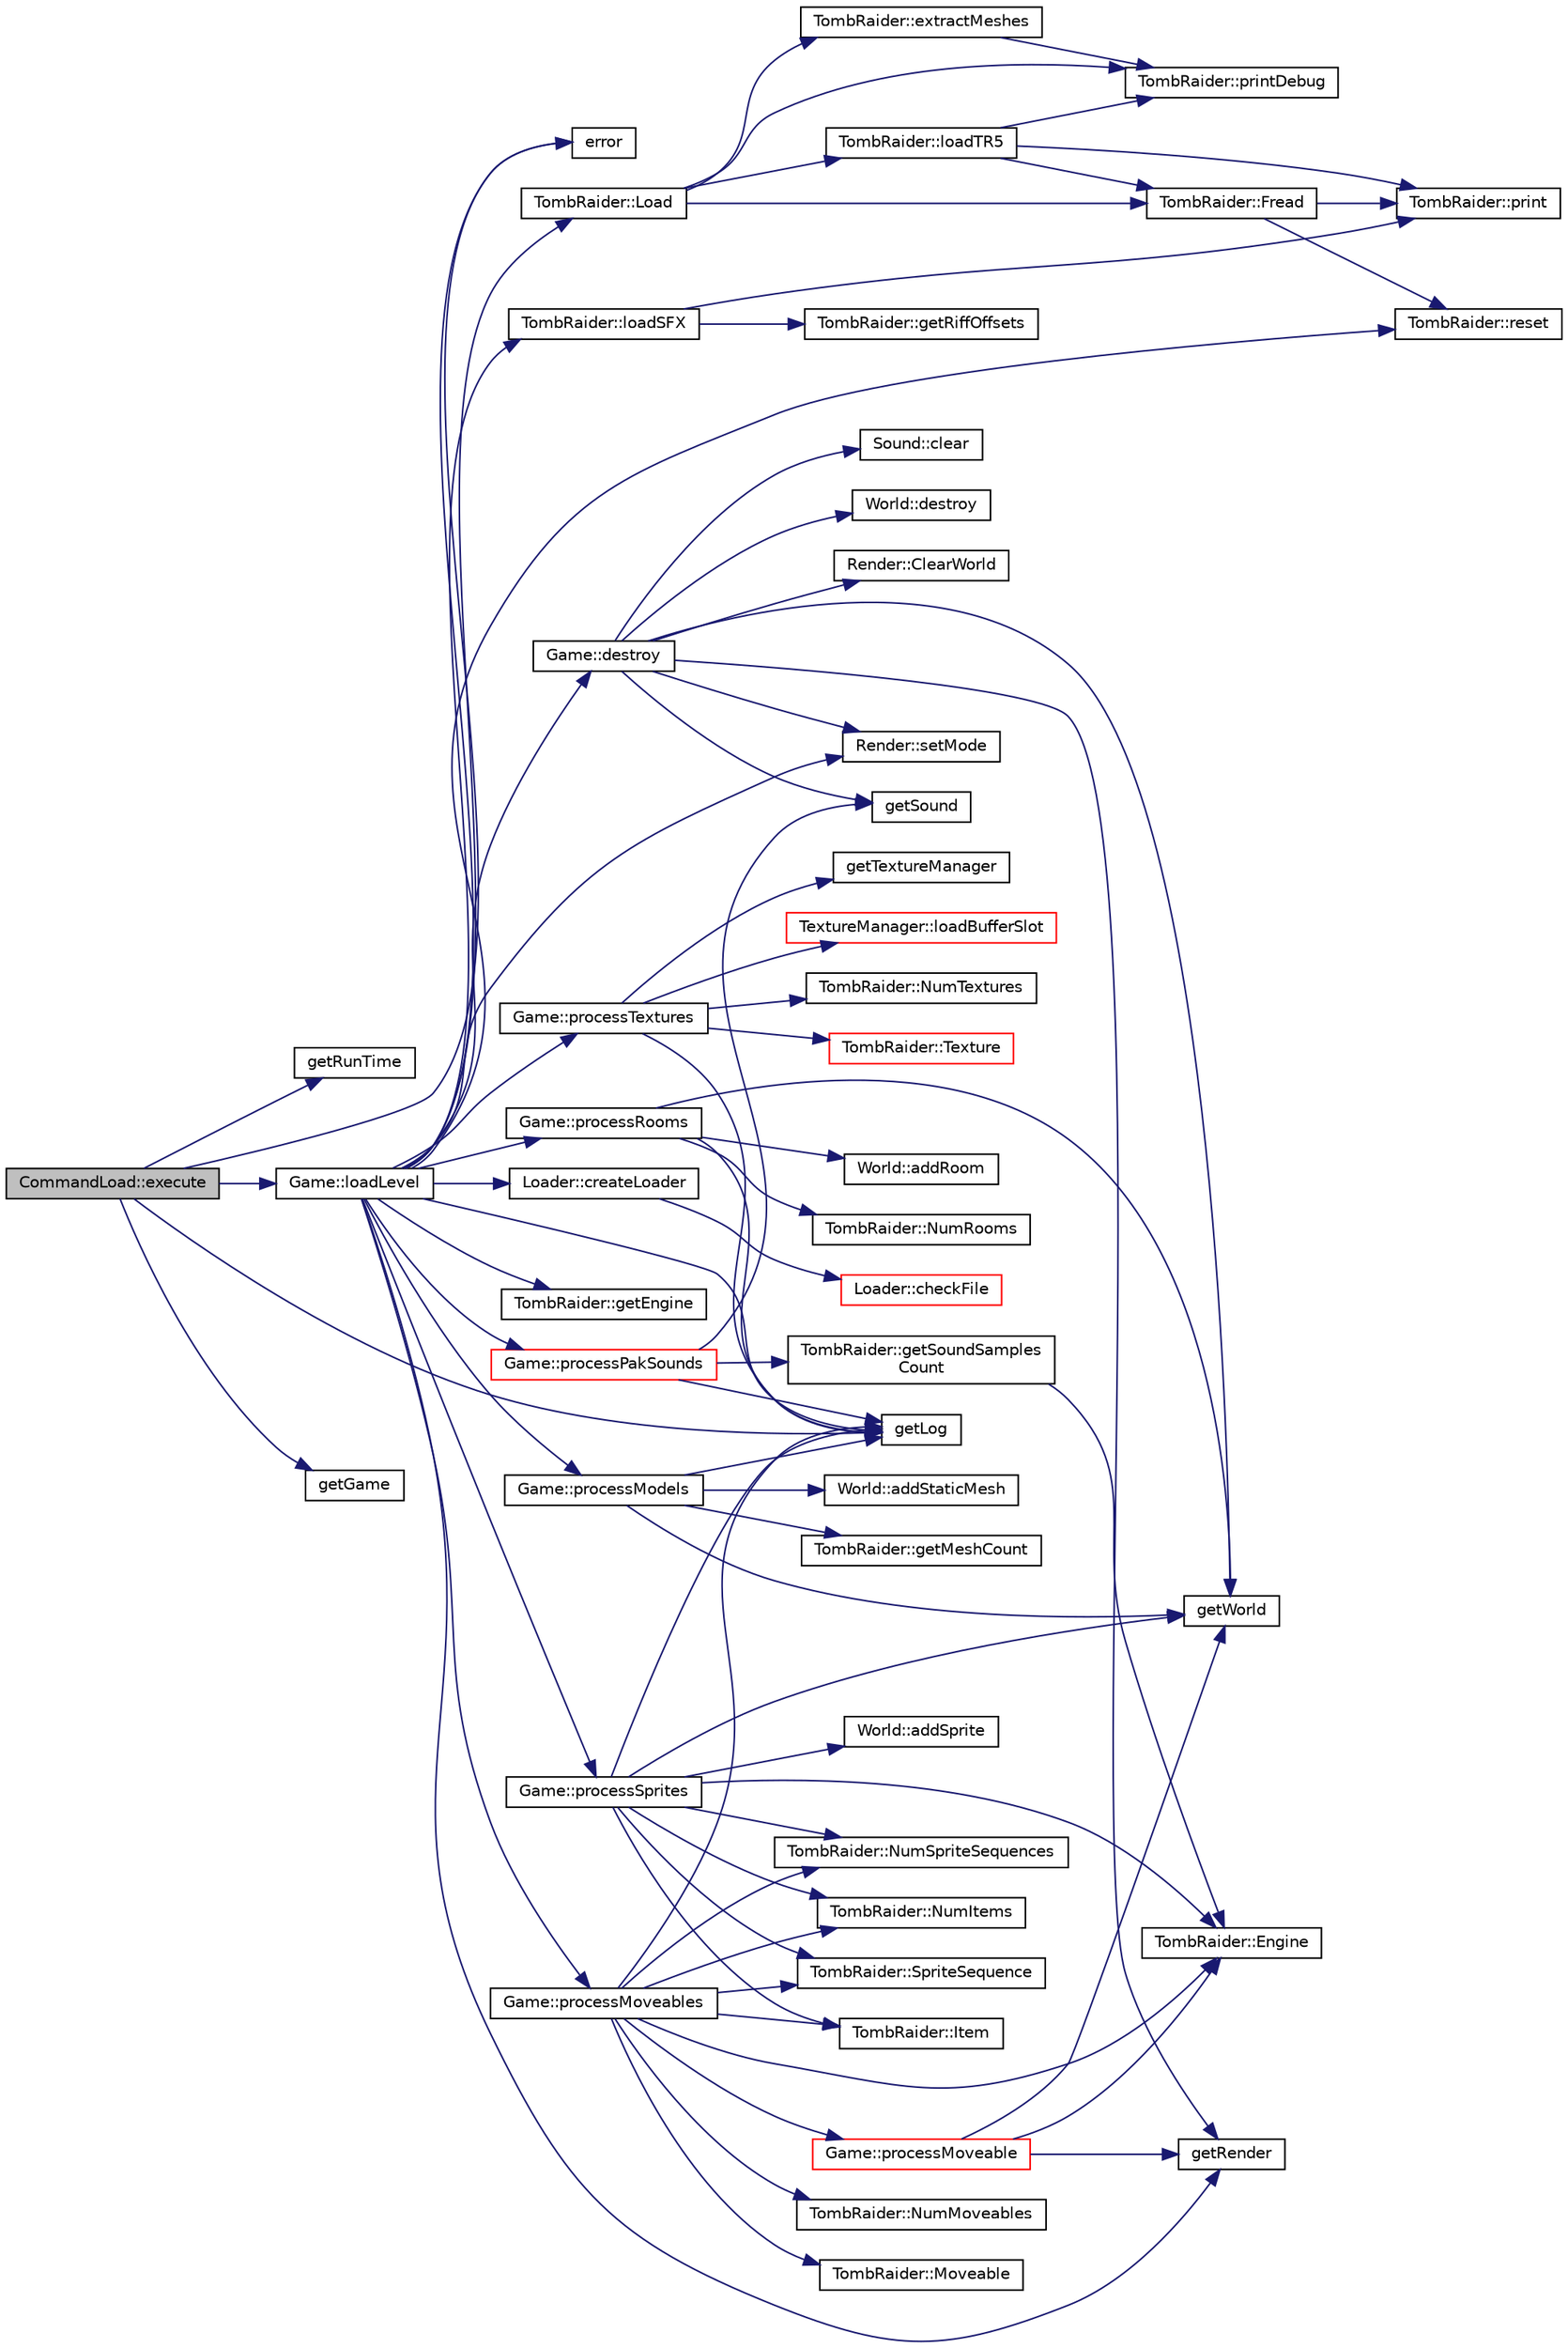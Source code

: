 digraph "CommandLoad::execute"
{
 // INTERACTIVE_SVG=YES
  edge [fontname="Helvetica",fontsize="10",labelfontname="Helvetica",labelfontsize="10"];
  node [fontname="Helvetica",fontsize="10",shape=record];
  rankdir="LR";
  Node1 [label="CommandLoad::execute",height=0.2,width=0.4,color="black", fillcolor="grey75", style="filled" fontcolor="black"];
  Node1 -> Node2 [color="midnightblue",fontsize="10",style="solid",fontname="Helvetica"];
  Node2 [label="getRunTime",height=0.2,width=0.4,color="black", fillcolor="white", style="filled",URL="$_run_time_8h.html#a5725e2249d7e2af1a5c46bbd31084a85"];
  Node1 -> Node3 [color="midnightblue",fontsize="10",style="solid",fontname="Helvetica"];
  Node3 [label="getLog",height=0.2,width=0.4,color="black", fillcolor="white", style="filled",URL="$_log_8h.html#aa2f604b13755d77658307017af86624a"];
  Node1 -> Node4 [color="midnightblue",fontsize="10",style="solid",fontname="Helvetica"];
  Node4 [label="error",height=0.2,width=0.4,color="black", fillcolor="white", style="filled",URL="$commander_8c.html#a9a17d0c19f2fb4ee55752f4b6840331e"];
  Node1 -> Node5 [color="midnightblue",fontsize="10",style="solid",fontname="Helvetica"];
  Node5 [label="getGame",height=0.2,width=0.4,color="black", fillcolor="white", style="filled",URL="$_game_8h.html#a37da78d5bcf85296a978f23c73c49320"];
  Node1 -> Node6 [color="midnightblue",fontsize="10",style="solid",fontname="Helvetica"];
  Node6 [label="Game::loadLevel",height=0.2,width=0.4,color="black", fillcolor="white", style="filled",URL="$class_game.html#a864d3ae5a554c8857118c48253ef7646"];
  Node6 -> Node7 [color="midnightblue",fontsize="10",style="solid",fontname="Helvetica"];
  Node7 [label="Game::destroy",height=0.2,width=0.4,color="black", fillcolor="white", style="filled",URL="$class_game.html#a9896347cdc3da739d0099fbd7645b796"];
  Node7 -> Node8 [color="midnightblue",fontsize="10",style="solid",fontname="Helvetica"];
  Node8 [label="getRender",height=0.2,width=0.4,color="black", fillcolor="white", style="filled",URL="$_render_8h.html#a812cfcbdabb65847ea87dfed9fafc69d"];
  Node7 -> Node9 [color="midnightblue",fontsize="10",style="solid",fontname="Helvetica"];
  Node9 [label="Render::setMode",height=0.2,width=0.4,color="black", fillcolor="white", style="filled",URL="$class_render.html#aa18327e9b23384b3ccb939a143a4b5c2"];
  Node7 -> Node10 [color="midnightblue",fontsize="10",style="solid",fontname="Helvetica"];
  Node10 [label="getWorld",height=0.2,width=0.4,color="black", fillcolor="white", style="filled",URL="$_world_8h.html#abea1a794341f4259c16d914064e97528"];
  Node7 -> Node11 [color="midnightblue",fontsize="10",style="solid",fontname="Helvetica"];
  Node11 [label="World::destroy",height=0.2,width=0.4,color="black", fillcolor="white", style="filled",URL="$class_world.html#a02d69ed7161ba4b4cb07471eb1bf2ec9",tooltip="Clears all data in world. "];
  Node7 -> Node12 [color="midnightblue",fontsize="10",style="solid",fontname="Helvetica"];
  Node12 [label="Render::ClearWorld",height=0.2,width=0.4,color="black", fillcolor="white", style="filled",URL="$class_render.html#a6b4ecc3f447a33adbd20dd3e4b339130"];
  Node7 -> Node13 [color="midnightblue",fontsize="10",style="solid",fontname="Helvetica"];
  Node13 [label="getSound",height=0.2,width=0.4,color="black", fillcolor="white", style="filled",URL="$_sound_8h.html#a0aafbf3a7424dbaa94d85640abc6c25e"];
  Node7 -> Node14 [color="midnightblue",fontsize="10",style="solid",fontname="Helvetica"];
  Node14 [label="Sound::clear",height=0.2,width=0.4,color="black", fillcolor="white", style="filled",URL="$class_sound.html#a3703ca3354dec4de922240455987aff3",tooltip="Remove all loaded sounds. "];
  Node6 -> Node3 [color="midnightblue",fontsize="10",style="solid",fontname="Helvetica"];
  Node6 -> Node4 [color="midnightblue",fontsize="10",style="solid",fontname="Helvetica"];
  Node6 -> Node15 [color="midnightblue",fontsize="10",style="solid",fontname="Helvetica"];
  Node15 [label="Loader::createLoader",height=0.2,width=0.4,color="black", fillcolor="white", style="filled",URL="$class_loader.html#aad41b5f79ead0d793c74f4d22c46ef09"];
  Node15 -> Node16 [color="midnightblue",fontsize="10",style="solid",fontname="Helvetica"];
  Node16 [label="Loader::checkFile",height=0.2,width=0.4,color="red", fillcolor="white", style="filled",URL="$class_loader.html#a446e74237994f200e445b5905f42ad32"];
  Node6 -> Node17 [color="midnightblue",fontsize="10",style="solid",fontname="Helvetica"];
  Node17 [label="TombRaider::Load",height=0.2,width=0.4,color="black", fillcolor="white", style="filled",URL="$class_tomb_raider.html#ab102c2f3f6e620a7ec2845f95c4fb589",tooltip="Loads TombRaider 1-5 pak into memory and does some processing. "];
  Node17 -> Node18 [color="midnightblue",fontsize="10",style="solid",fontname="Helvetica"];
  Node18 [label="TombRaider::Fread",height=0.2,width=0.4,color="black", fillcolor="white", style="filled",URL="$class_tomb_raider.html#a1ad7e8d383c430839d106d510b5b465a"];
  Node18 -> Node19 [color="midnightblue",fontsize="10",style="solid",fontname="Helvetica"];
  Node19 [label="TombRaider::print",height=0.2,width=0.4,color="black", fillcolor="white", style="filled",URL="$class_tomb_raider.html#a0789f85ca23981025700c29214cfa8f3"];
  Node18 -> Node20 [color="midnightblue",fontsize="10",style="solid",fontname="Helvetica"];
  Node20 [label="TombRaider::reset",height=0.2,width=0.4,color="black", fillcolor="white", style="filled",URL="$class_tomb_raider.html#a2aa2d3c97b5f39f058241f8ae78177b2"];
  Node17 -> Node21 [color="midnightblue",fontsize="10",style="solid",fontname="Helvetica"];
  Node21 [label="TombRaider::printDebug",height=0.2,width=0.4,color="black", fillcolor="white", style="filled",URL="$class_tomb_raider.html#a4d181c429dc4bdd143c836107db5be85"];
  Node17 -> Node22 [color="midnightblue",fontsize="10",style="solid",fontname="Helvetica"];
  Node22 [label="TombRaider::loadTR5",height=0.2,width=0.4,color="black", fillcolor="white", style="filled",URL="$class_tomb_raider.html#a5c0b1eeab5c4789c4995056d364a6be2",tooltip="Loads a TR5 pak into memory. "];
  Node22 -> Node21 [color="midnightblue",fontsize="10",style="solid",fontname="Helvetica"];
  Node22 -> Node18 [color="midnightblue",fontsize="10",style="solid",fontname="Helvetica"];
  Node22 -> Node19 [color="midnightblue",fontsize="10",style="solid",fontname="Helvetica"];
  Node17 -> Node23 [color="midnightblue",fontsize="10",style="solid",fontname="Helvetica"];
  Node23 [label="TombRaider::extractMeshes",height=0.2,width=0.4,color="black", fillcolor="white", style="filled",URL="$class_tomb_raider.html#a6972a37348fb59f3e2eb5a89c419bda4"];
  Node23 -> Node21 [color="midnightblue",fontsize="10",style="solid",fontname="Helvetica"];
  Node6 -> Node24 [color="midnightblue",fontsize="10",style="solid",fontname="Helvetica"];
  Node24 [label="TombRaider::getEngine",height=0.2,width=0.4,color="black", fillcolor="white", style="filled",URL="$class_tomb_raider.html#aa1e99a78b665bffcae493b2a6ace0911"];
  Node6 -> Node25 [color="midnightblue",fontsize="10",style="solid",fontname="Helvetica"];
  Node25 [label="TombRaider::loadSFX",height=0.2,width=0.4,color="black", fillcolor="white", style="filled",URL="$class_tomb_raider.html#a49dc00ea1b341e770c794bed2899e5ce",tooltip="Load an external sound pak for TR2 and TR3. "];
  Node25 -> Node26 [color="midnightblue",fontsize="10",style="solid",fontname="Helvetica"];
  Node26 [label="TombRaider::getRiffOffsets",height=0.2,width=0.4,color="black", fillcolor="white", style="filled",URL="$class_tomb_raider.html#a95b8244b7847baca00172b0e28f626e9",tooltip="Get an array of offsets for a contiguous RIFF data stream in chunks. "];
  Node25 -> Node19 [color="midnightblue",fontsize="10",style="solid",fontname="Helvetica"];
  Node6 -> Node27 [color="midnightblue",fontsize="10",style="solid",fontname="Helvetica"];
  Node27 [label="Game::processTextures",height=0.2,width=0.4,color="black", fillcolor="white", style="filled",URL="$class_game.html#ac81ed6d8c4859473065b36375a9d12ca"];
  Node27 -> Node28 [color="midnightblue",fontsize="10",style="solid",fontname="Helvetica"];
  Node28 [label="TombRaider::NumTextures",height=0.2,width=0.4,color="black", fillcolor="white", style="filled",URL="$class_tomb_raider.html#a87812c99ac732a78c0584c2e08c11585"];
  Node27 -> Node29 [color="midnightblue",fontsize="10",style="solid",fontname="Helvetica"];
  Node29 [label="TombRaider::Texture",height=0.2,width=0.4,color="red", fillcolor="white", style="filled",URL="$class_tomb_raider.html#a26d2dc7e32ee92ac70c28d66a112fd72",tooltip="Get copies of texture and it&#39;s bumpmap. "];
  Node27 -> Node30 [color="midnightblue",fontsize="10",style="solid",fontname="Helvetica"];
  Node30 [label="getTextureManager",height=0.2,width=0.4,color="black", fillcolor="white", style="filled",URL="$_texture_manager_8h.html#aee30c1bb50e324175753719cc70c7281"];
  Node27 -> Node31 [color="midnightblue",fontsize="10",style="solid",fontname="Helvetica"];
  Node31 [label="TextureManager::loadBufferSlot",height=0.2,width=0.4,color="red", fillcolor="white", style="filled",URL="$class_texture_manager.html#ad479756ff08f61f6dde8679601ddae67",tooltip="Loads Buffer as texture. "];
  Node27 -> Node3 [color="midnightblue",fontsize="10",style="solid",fontname="Helvetica"];
  Node6 -> Node32 [color="midnightblue",fontsize="10",style="solid",fontname="Helvetica"];
  Node32 [label="Game::processRooms",height=0.2,width=0.4,color="black", fillcolor="white", style="filled",URL="$class_game.html#a6fd0461177184c291f89d1c917ddf9ec"];
  Node32 -> Node33 [color="midnightblue",fontsize="10",style="solid",fontname="Helvetica"];
  Node33 [label="TombRaider::NumRooms",height=0.2,width=0.4,color="black", fillcolor="white", style="filled",URL="$class_tomb_raider.html#ad80e583777f27babc719dafeffa8c907"];
  Node32 -> Node10 [color="midnightblue",fontsize="10",style="solid",fontname="Helvetica"];
  Node32 -> Node34 [color="midnightblue",fontsize="10",style="solid",fontname="Helvetica"];
  Node34 [label="World::addRoom",height=0.2,width=0.4,color="black", fillcolor="white", style="filled",URL="$class_world.html#ac5bdff8816cc1162a86e56282b8e00bc"];
  Node32 -> Node3 [color="midnightblue",fontsize="10",style="solid",fontname="Helvetica"];
  Node6 -> Node35 [color="midnightblue",fontsize="10",style="solid",fontname="Helvetica"];
  Node35 [label="Game::processModels",height=0.2,width=0.4,color="black", fillcolor="white", style="filled",URL="$class_game.html#a540e9c20773493b7dfd6e494065d826b"];
  Node35 -> Node36 [color="midnightblue",fontsize="10",style="solid",fontname="Helvetica"];
  Node36 [label="TombRaider::getMeshCount",height=0.2,width=0.4,color="black", fillcolor="white", style="filled",URL="$class_tomb_raider.html#a2d7ce61391e8e11331abb6db883ae35e",tooltip="Get SIGNED mesh count (TR encoded &lt; 0 errors) "];
  Node35 -> Node10 [color="midnightblue",fontsize="10",style="solid",fontname="Helvetica"];
  Node35 -> Node37 [color="midnightblue",fontsize="10",style="solid",fontname="Helvetica"];
  Node37 [label="World::addStaticMesh",height=0.2,width=0.4,color="black", fillcolor="white", style="filled",URL="$class_world.html#af7b1f95dab4306ff1916aa34ca8f19a2"];
  Node35 -> Node3 [color="midnightblue",fontsize="10",style="solid",fontname="Helvetica"];
  Node6 -> Node38 [color="midnightblue",fontsize="10",style="solid",fontname="Helvetica"];
  Node38 [label="Game::processSprites",height=0.2,width=0.4,color="black", fillcolor="white", style="filled",URL="$class_game.html#a0ebd881543d2be2b4432c13063d36a84"];
  Node38 -> Node39 [color="midnightblue",fontsize="10",style="solid",fontname="Helvetica"];
  Node39 [label="TombRaider::NumItems",height=0.2,width=0.4,color="black", fillcolor="white", style="filled",URL="$class_tomb_raider.html#a0cac42cf9c0c64165728f3d397d1fd14"];
  Node38 -> Node40 [color="midnightblue",fontsize="10",style="solid",fontname="Helvetica"];
  Node40 [label="TombRaider::Engine",height=0.2,width=0.4,color="black", fillcolor="white", style="filled",URL="$class_tomb_raider.html#aa020667e2394f5c3a8173ee0231ef0fb"];
  Node38 -> Node41 [color="midnightblue",fontsize="10",style="solid",fontname="Helvetica"];
  Node41 [label="TombRaider::Item",height=0.2,width=0.4,color="black", fillcolor="white", style="filled",URL="$class_tomb_raider.html#a658c818d556c4f8fe0a5214d1b95eacf"];
  Node38 -> Node42 [color="midnightblue",fontsize="10",style="solid",fontname="Helvetica"];
  Node42 [label="TombRaider::NumSpriteSequences",height=0.2,width=0.4,color="black", fillcolor="white", style="filled",URL="$class_tomb_raider.html#a6ea5c5a13f452cfbeb12c1d7a3dd6684"];
  Node38 -> Node43 [color="midnightblue",fontsize="10",style="solid",fontname="Helvetica"];
  Node43 [label="TombRaider::SpriteSequence",height=0.2,width=0.4,color="black", fillcolor="white", style="filled",URL="$class_tomb_raider.html#ad20a248ea66fba4ce10454a41bc2a17a"];
  Node38 -> Node10 [color="midnightblue",fontsize="10",style="solid",fontname="Helvetica"];
  Node38 -> Node44 [color="midnightblue",fontsize="10",style="solid",fontname="Helvetica"];
  Node44 [label="World::addSprite",height=0.2,width=0.4,color="black", fillcolor="white", style="filled",URL="$class_world.html#a60d5fe41cc04548b96e93ff377ac6839"];
  Node38 -> Node3 [color="midnightblue",fontsize="10",style="solid",fontname="Helvetica"];
  Node6 -> Node45 [color="midnightblue",fontsize="10",style="solid",fontname="Helvetica"];
  Node45 [label="Game::processMoveables",height=0.2,width=0.4,color="black", fillcolor="white", style="filled",URL="$class_game.html#a12754fc035b3671849e6a2337c1b1841"];
  Node45 -> Node46 [color="midnightblue",fontsize="10",style="solid",fontname="Helvetica"];
  Node46 [label="TombRaider::Moveable",height=0.2,width=0.4,color="black", fillcolor="white", style="filled",URL="$class_tomb_raider.html#ad5961d00ab45a7d92c79062a0e4fff35"];
  Node45 -> Node41 [color="midnightblue",fontsize="10",style="solid",fontname="Helvetica"];
  Node45 -> Node43 [color="midnightblue",fontsize="10",style="solid",fontname="Helvetica"];
  Node45 -> Node39 [color="midnightblue",fontsize="10",style="solid",fontname="Helvetica"];
  Node45 -> Node40 [color="midnightblue",fontsize="10",style="solid",fontname="Helvetica"];
  Node45 -> Node42 [color="midnightblue",fontsize="10",style="solid",fontname="Helvetica"];
  Node45 -> Node47 [color="midnightblue",fontsize="10",style="solid",fontname="Helvetica"];
  Node47 [label="TombRaider::NumMoveables",height=0.2,width=0.4,color="black", fillcolor="white", style="filled",URL="$class_tomb_raider.html#aeffdfa521d80639f427e3ceea395c9c3"];
  Node45 -> Node48 [color="midnightblue",fontsize="10",style="solid",fontname="Helvetica"];
  Node48 [label="Game::processMoveable",height=0.2,width=0.4,color="red", fillcolor="white", style="filled",URL="$class_game.html#a157070b2fbcc214ee3ed5bb2e723a6ac"];
  Node48 -> Node10 [color="midnightblue",fontsize="10",style="solid",fontname="Helvetica"];
  Node48 -> Node8 [color="midnightblue",fontsize="10",style="solid",fontname="Helvetica"];
  Node48 -> Node40 [color="midnightblue",fontsize="10",style="solid",fontname="Helvetica"];
  Node45 -> Node3 [color="midnightblue",fontsize="10",style="solid",fontname="Helvetica"];
  Node6 -> Node49 [color="midnightblue",fontsize="10",style="solid",fontname="Helvetica"];
  Node49 [label="Game::processPakSounds",height=0.2,width=0.4,color="red", fillcolor="white", style="filled",URL="$class_game.html#aa7dd2ad73c9a69fc670180d6f01f9110"];
  Node49 -> Node50 [color="midnightblue",fontsize="10",style="solid",fontname="Helvetica"];
  Node50 [label="TombRaider::getSoundSamples\lCount",height=0.2,width=0.4,color="black", fillcolor="white", style="filled",URL="$class_tomb_raider.html#adc75cf7e49ba1b02cec58e769c81ed6b",tooltip="Get number of loaded sound samples. "];
  Node50 -> Node40 [color="midnightblue",fontsize="10",style="solid",fontname="Helvetica"];
  Node49 -> Node13 [color="midnightblue",fontsize="10",style="solid",fontname="Helvetica"];
  Node49 -> Node3 [color="midnightblue",fontsize="10",style="solid",fontname="Helvetica"];
  Node6 -> Node20 [color="midnightblue",fontsize="10",style="solid",fontname="Helvetica"];
  Node6 -> Node8 [color="midnightblue",fontsize="10",style="solid",fontname="Helvetica"];
  Node6 -> Node9 [color="midnightblue",fontsize="10",style="solid",fontname="Helvetica"];
}
